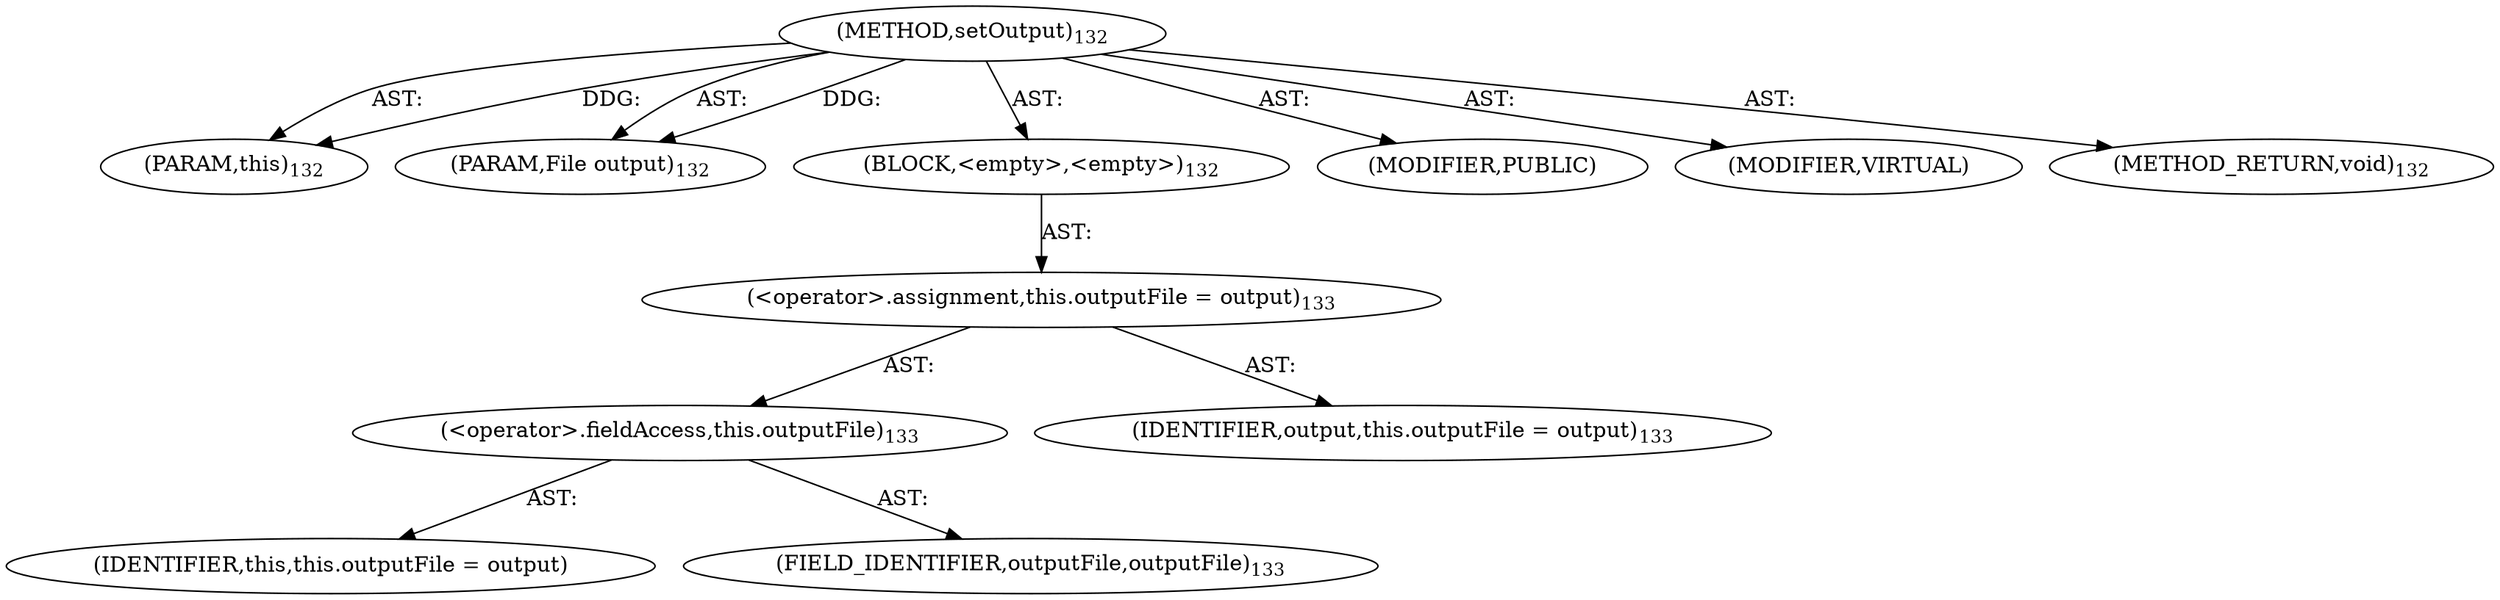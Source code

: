 digraph "setOutput" {  
"111669149699" [label = <(METHOD,setOutput)<SUB>132</SUB>> ]
"115964117002" [label = <(PARAM,this)<SUB>132</SUB>> ]
"115964117003" [label = <(PARAM,File output)<SUB>132</SUB>> ]
"25769803779" [label = <(BLOCK,&lt;empty&gt;,&lt;empty&gt;)<SUB>132</SUB>> ]
"30064771093" [label = <(&lt;operator&gt;.assignment,this.outputFile = output)<SUB>133</SUB>> ]
"30064771094" [label = <(&lt;operator&gt;.fieldAccess,this.outputFile)<SUB>133</SUB>> ]
"68719476773" [label = <(IDENTIFIER,this,this.outputFile = output)> ]
"55834574858" [label = <(FIELD_IDENTIFIER,outputFile,outputFile)<SUB>133</SUB>> ]
"68719476774" [label = <(IDENTIFIER,output,this.outputFile = output)<SUB>133</SUB>> ]
"133143986191" [label = <(MODIFIER,PUBLIC)> ]
"133143986192" [label = <(MODIFIER,VIRTUAL)> ]
"128849018883" [label = <(METHOD_RETURN,void)<SUB>132</SUB>> ]
  "111669149699" -> "115964117002"  [ label = "AST: "] 
  "111669149699" -> "115964117003"  [ label = "AST: "] 
  "111669149699" -> "25769803779"  [ label = "AST: "] 
  "111669149699" -> "133143986191"  [ label = "AST: "] 
  "111669149699" -> "133143986192"  [ label = "AST: "] 
  "111669149699" -> "128849018883"  [ label = "AST: "] 
  "25769803779" -> "30064771093"  [ label = "AST: "] 
  "30064771093" -> "30064771094"  [ label = "AST: "] 
  "30064771093" -> "68719476774"  [ label = "AST: "] 
  "30064771094" -> "68719476773"  [ label = "AST: "] 
  "30064771094" -> "55834574858"  [ label = "AST: "] 
  "111669149699" -> "115964117002"  [ label = "DDG: "] 
  "111669149699" -> "115964117003"  [ label = "DDG: "] 
}
